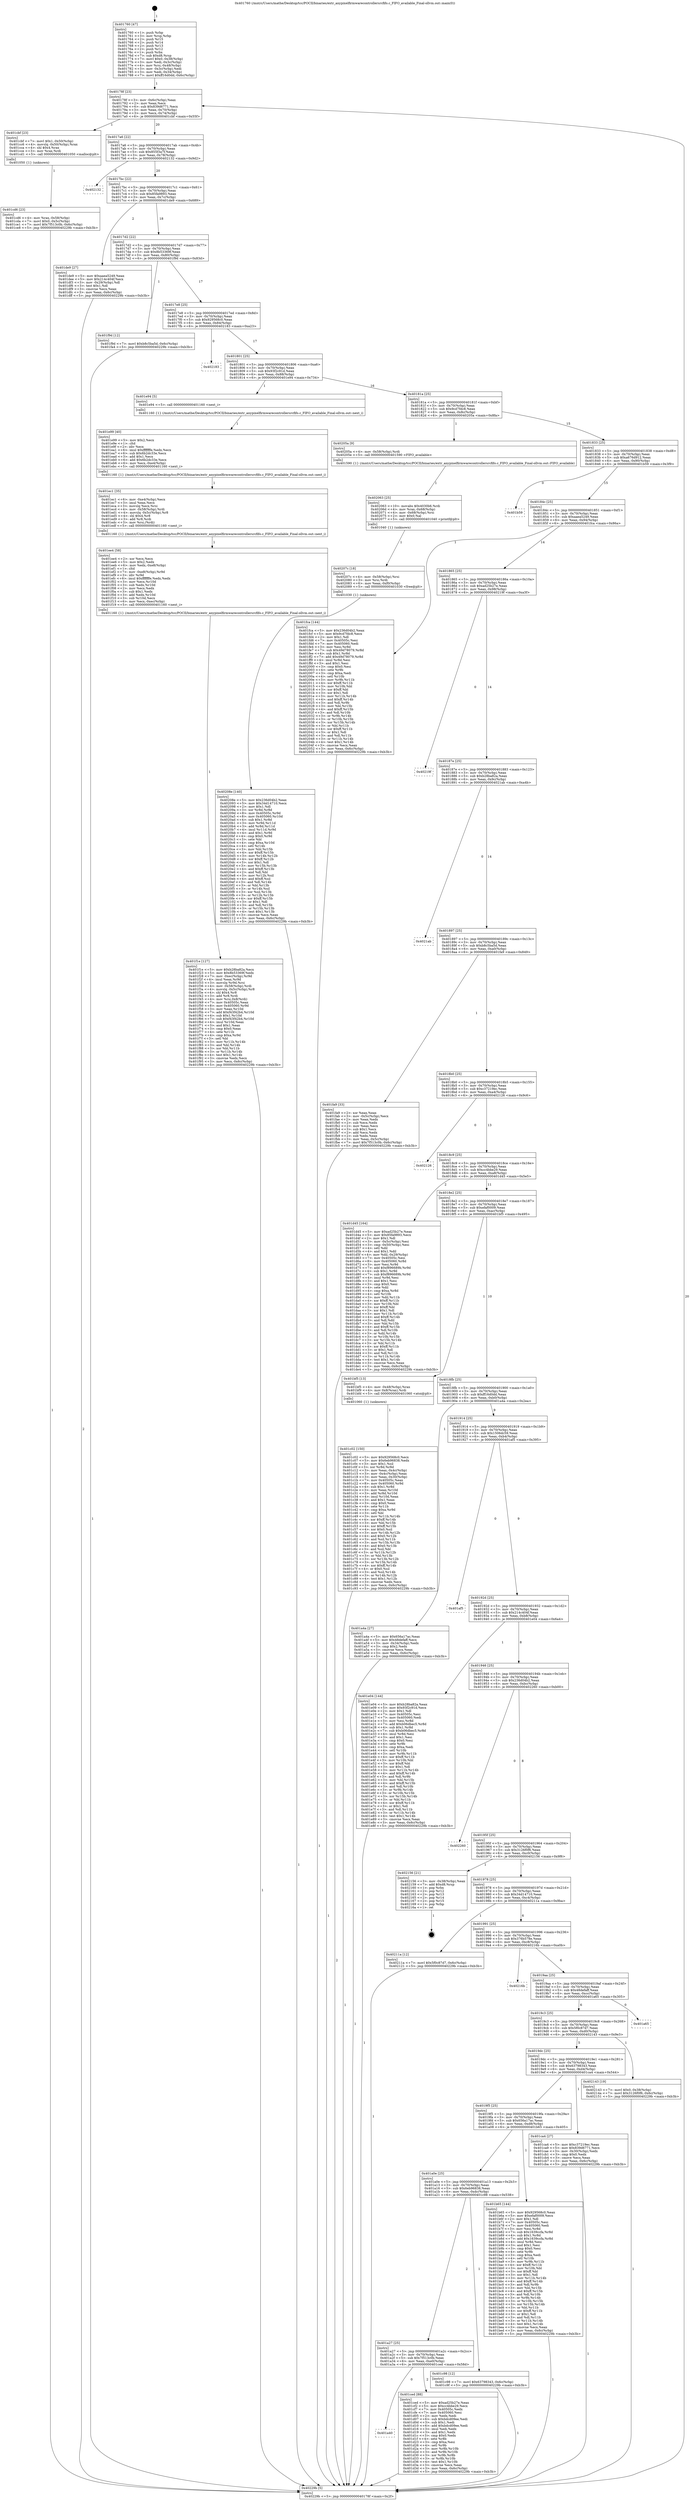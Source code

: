 digraph "0x401760" {
  label = "0x401760 (/mnt/c/Users/mathe/Desktop/tcc/POCII/binaries/extr_anypixelfirmwarecontrollersrcfifo.c_FIFO_available_Final-ollvm.out::main(0))"
  labelloc = "t"
  node[shape=record]

  Entry [label="",width=0.3,height=0.3,shape=circle,fillcolor=black,style=filled]
  "0x40178f" [label="{
     0x40178f [23]\l
     | [instrs]\l
     &nbsp;&nbsp;0x40178f \<+3\>: mov -0x6c(%rbp),%eax\l
     &nbsp;&nbsp;0x401792 \<+2\>: mov %eax,%ecx\l
     &nbsp;&nbsp;0x401794 \<+6\>: sub $0x839d6771,%ecx\l
     &nbsp;&nbsp;0x40179a \<+3\>: mov %eax,-0x70(%rbp)\l
     &nbsp;&nbsp;0x40179d \<+3\>: mov %ecx,-0x74(%rbp)\l
     &nbsp;&nbsp;0x4017a0 \<+6\>: je 0000000000401cbf \<main+0x55f\>\l
  }"]
  "0x401cbf" [label="{
     0x401cbf [23]\l
     | [instrs]\l
     &nbsp;&nbsp;0x401cbf \<+7\>: movl $0x1,-0x50(%rbp)\l
     &nbsp;&nbsp;0x401cc6 \<+4\>: movslq -0x50(%rbp),%rax\l
     &nbsp;&nbsp;0x401cca \<+4\>: shl $0x4,%rax\l
     &nbsp;&nbsp;0x401cce \<+3\>: mov %rax,%rdi\l
     &nbsp;&nbsp;0x401cd1 \<+5\>: call 0000000000401050 \<malloc@plt\>\l
     | [calls]\l
     &nbsp;&nbsp;0x401050 \{1\} (unknown)\l
  }"]
  "0x4017a6" [label="{
     0x4017a6 [22]\l
     | [instrs]\l
     &nbsp;&nbsp;0x4017a6 \<+5\>: jmp 00000000004017ab \<main+0x4b\>\l
     &nbsp;&nbsp;0x4017ab \<+3\>: mov -0x70(%rbp),%eax\l
     &nbsp;&nbsp;0x4017ae \<+5\>: sub $0x855f3a7f,%eax\l
     &nbsp;&nbsp;0x4017b3 \<+3\>: mov %eax,-0x78(%rbp)\l
     &nbsp;&nbsp;0x4017b6 \<+6\>: je 0000000000402132 \<main+0x9d2\>\l
  }"]
  Exit [label="",width=0.3,height=0.3,shape=circle,fillcolor=black,style=filled,peripheries=2]
  "0x402132" [label="{
     0x402132\l
  }", style=dashed]
  "0x4017bc" [label="{
     0x4017bc [22]\l
     | [instrs]\l
     &nbsp;&nbsp;0x4017bc \<+5\>: jmp 00000000004017c1 \<main+0x61\>\l
     &nbsp;&nbsp;0x4017c1 \<+3\>: mov -0x70(%rbp),%eax\l
     &nbsp;&nbsp;0x4017c4 \<+5\>: sub $0x85fa9893,%eax\l
     &nbsp;&nbsp;0x4017c9 \<+3\>: mov %eax,-0x7c(%rbp)\l
     &nbsp;&nbsp;0x4017cc \<+6\>: je 0000000000401de9 \<main+0x689\>\l
  }"]
  "0x40208e" [label="{
     0x40208e [140]\l
     | [instrs]\l
     &nbsp;&nbsp;0x40208e \<+5\>: mov $0x236d04b2,%eax\l
     &nbsp;&nbsp;0x402093 \<+5\>: mov $0x34d14710,%ecx\l
     &nbsp;&nbsp;0x402098 \<+2\>: mov $0x1,%dl\l
     &nbsp;&nbsp;0x40209a \<+3\>: xor %r8d,%r8d\l
     &nbsp;&nbsp;0x40209d \<+8\>: mov 0x40505c,%r9d\l
     &nbsp;&nbsp;0x4020a5 \<+8\>: mov 0x405060,%r10d\l
     &nbsp;&nbsp;0x4020ad \<+4\>: sub $0x1,%r8d\l
     &nbsp;&nbsp;0x4020b1 \<+3\>: mov %r9d,%r11d\l
     &nbsp;&nbsp;0x4020b4 \<+3\>: add %r8d,%r11d\l
     &nbsp;&nbsp;0x4020b7 \<+4\>: imul %r11d,%r9d\l
     &nbsp;&nbsp;0x4020bb \<+4\>: and $0x1,%r9d\l
     &nbsp;&nbsp;0x4020bf \<+4\>: cmp $0x0,%r9d\l
     &nbsp;&nbsp;0x4020c3 \<+3\>: sete %bl\l
     &nbsp;&nbsp;0x4020c6 \<+4\>: cmp $0xa,%r10d\l
     &nbsp;&nbsp;0x4020ca \<+4\>: setl %r14b\l
     &nbsp;&nbsp;0x4020ce \<+3\>: mov %bl,%r15b\l
     &nbsp;&nbsp;0x4020d1 \<+4\>: xor $0xff,%r15b\l
     &nbsp;&nbsp;0x4020d5 \<+3\>: mov %r14b,%r12b\l
     &nbsp;&nbsp;0x4020d8 \<+4\>: xor $0xff,%r12b\l
     &nbsp;&nbsp;0x4020dc \<+3\>: xor $0x1,%dl\l
     &nbsp;&nbsp;0x4020df \<+3\>: mov %r15b,%r13b\l
     &nbsp;&nbsp;0x4020e2 \<+4\>: and $0xff,%r13b\l
     &nbsp;&nbsp;0x4020e6 \<+2\>: and %dl,%bl\l
     &nbsp;&nbsp;0x4020e8 \<+3\>: mov %r12b,%sil\l
     &nbsp;&nbsp;0x4020eb \<+4\>: and $0xff,%sil\l
     &nbsp;&nbsp;0x4020ef \<+3\>: and %dl,%r14b\l
     &nbsp;&nbsp;0x4020f2 \<+3\>: or %bl,%r13b\l
     &nbsp;&nbsp;0x4020f5 \<+3\>: or %r14b,%sil\l
     &nbsp;&nbsp;0x4020f8 \<+3\>: xor %sil,%r13b\l
     &nbsp;&nbsp;0x4020fb \<+3\>: or %r12b,%r15b\l
     &nbsp;&nbsp;0x4020fe \<+4\>: xor $0xff,%r15b\l
     &nbsp;&nbsp;0x402102 \<+3\>: or $0x1,%dl\l
     &nbsp;&nbsp;0x402105 \<+3\>: and %dl,%r15b\l
     &nbsp;&nbsp;0x402108 \<+3\>: or %r15b,%r13b\l
     &nbsp;&nbsp;0x40210b \<+4\>: test $0x1,%r13b\l
     &nbsp;&nbsp;0x40210f \<+3\>: cmovne %ecx,%eax\l
     &nbsp;&nbsp;0x402112 \<+3\>: mov %eax,-0x6c(%rbp)\l
     &nbsp;&nbsp;0x402115 \<+5\>: jmp 000000000040229b \<main+0xb3b\>\l
  }"]
  "0x401de9" [label="{
     0x401de9 [27]\l
     | [instrs]\l
     &nbsp;&nbsp;0x401de9 \<+5\>: mov $0xaaea5249,%eax\l
     &nbsp;&nbsp;0x401dee \<+5\>: mov $0x214c404f,%ecx\l
     &nbsp;&nbsp;0x401df3 \<+3\>: mov -0x29(%rbp),%dl\l
     &nbsp;&nbsp;0x401df6 \<+3\>: test $0x1,%dl\l
     &nbsp;&nbsp;0x401df9 \<+3\>: cmovne %ecx,%eax\l
     &nbsp;&nbsp;0x401dfc \<+3\>: mov %eax,-0x6c(%rbp)\l
     &nbsp;&nbsp;0x401dff \<+5\>: jmp 000000000040229b \<main+0xb3b\>\l
  }"]
  "0x4017d2" [label="{
     0x4017d2 [22]\l
     | [instrs]\l
     &nbsp;&nbsp;0x4017d2 \<+5\>: jmp 00000000004017d7 \<main+0x77\>\l
     &nbsp;&nbsp;0x4017d7 \<+3\>: mov -0x70(%rbp),%eax\l
     &nbsp;&nbsp;0x4017da \<+5\>: sub $0x8b53369f,%eax\l
     &nbsp;&nbsp;0x4017df \<+3\>: mov %eax,-0x80(%rbp)\l
     &nbsp;&nbsp;0x4017e2 \<+6\>: je 0000000000401f9d \<main+0x83d\>\l
  }"]
  "0x40207c" [label="{
     0x40207c [18]\l
     | [instrs]\l
     &nbsp;&nbsp;0x40207c \<+4\>: mov -0x58(%rbp),%rsi\l
     &nbsp;&nbsp;0x402080 \<+3\>: mov %rsi,%rdi\l
     &nbsp;&nbsp;0x402083 \<+6\>: mov %eax,-0xf0(%rbp)\l
     &nbsp;&nbsp;0x402089 \<+5\>: call 0000000000401030 \<free@plt\>\l
     | [calls]\l
     &nbsp;&nbsp;0x401030 \{1\} (unknown)\l
  }"]
  "0x401f9d" [label="{
     0x401f9d [12]\l
     | [instrs]\l
     &nbsp;&nbsp;0x401f9d \<+7\>: movl $0xb8c5ba5d,-0x6c(%rbp)\l
     &nbsp;&nbsp;0x401fa4 \<+5\>: jmp 000000000040229b \<main+0xb3b\>\l
  }"]
  "0x4017e8" [label="{
     0x4017e8 [25]\l
     | [instrs]\l
     &nbsp;&nbsp;0x4017e8 \<+5\>: jmp 00000000004017ed \<main+0x8d\>\l
     &nbsp;&nbsp;0x4017ed \<+3\>: mov -0x70(%rbp),%eax\l
     &nbsp;&nbsp;0x4017f0 \<+5\>: sub $0x929568c0,%eax\l
     &nbsp;&nbsp;0x4017f5 \<+6\>: mov %eax,-0x84(%rbp)\l
     &nbsp;&nbsp;0x4017fb \<+6\>: je 0000000000402183 \<main+0xa23\>\l
  }"]
  "0x402063" [label="{
     0x402063 [25]\l
     | [instrs]\l
     &nbsp;&nbsp;0x402063 \<+10\>: movabs $0x4030b6,%rdi\l
     &nbsp;&nbsp;0x40206d \<+4\>: mov %rax,-0x68(%rbp)\l
     &nbsp;&nbsp;0x402071 \<+4\>: mov -0x68(%rbp),%rsi\l
     &nbsp;&nbsp;0x402075 \<+2\>: mov $0x0,%al\l
     &nbsp;&nbsp;0x402077 \<+5\>: call 0000000000401040 \<printf@plt\>\l
     | [calls]\l
     &nbsp;&nbsp;0x401040 \{1\} (unknown)\l
  }"]
  "0x402183" [label="{
     0x402183\l
  }", style=dashed]
  "0x401801" [label="{
     0x401801 [25]\l
     | [instrs]\l
     &nbsp;&nbsp;0x401801 \<+5\>: jmp 0000000000401806 \<main+0xa6\>\l
     &nbsp;&nbsp;0x401806 \<+3\>: mov -0x70(%rbp),%eax\l
     &nbsp;&nbsp;0x401809 \<+5\>: sub $0x93f2c91d,%eax\l
     &nbsp;&nbsp;0x40180e \<+6\>: mov %eax,-0x88(%rbp)\l
     &nbsp;&nbsp;0x401814 \<+6\>: je 0000000000401e94 \<main+0x734\>\l
  }"]
  "0x401f1e" [label="{
     0x401f1e [127]\l
     | [instrs]\l
     &nbsp;&nbsp;0x401f1e \<+5\>: mov $0xb28ba82a,%ecx\l
     &nbsp;&nbsp;0x401f23 \<+5\>: mov $0x8b53369f,%edx\l
     &nbsp;&nbsp;0x401f28 \<+7\>: mov -0xec(%rbp),%r9d\l
     &nbsp;&nbsp;0x401f2f \<+4\>: imul %eax,%r9d\l
     &nbsp;&nbsp;0x401f33 \<+3\>: movslq %r9d,%rsi\l
     &nbsp;&nbsp;0x401f36 \<+4\>: mov -0x58(%rbp),%rdi\l
     &nbsp;&nbsp;0x401f3a \<+4\>: movslq -0x5c(%rbp),%r8\l
     &nbsp;&nbsp;0x401f3e \<+4\>: shl $0x4,%r8\l
     &nbsp;&nbsp;0x401f42 \<+3\>: add %r8,%rdi\l
     &nbsp;&nbsp;0x401f45 \<+4\>: mov %rsi,0x8(%rdi)\l
     &nbsp;&nbsp;0x401f49 \<+7\>: mov 0x40505c,%eax\l
     &nbsp;&nbsp;0x401f50 \<+8\>: mov 0x405060,%r9d\l
     &nbsp;&nbsp;0x401f58 \<+3\>: mov %eax,%r10d\l
     &nbsp;&nbsp;0x401f5b \<+7\>: add $0xf43f42b4,%r10d\l
     &nbsp;&nbsp;0x401f62 \<+4\>: sub $0x1,%r10d\l
     &nbsp;&nbsp;0x401f66 \<+7\>: sub $0xf43f42b4,%r10d\l
     &nbsp;&nbsp;0x401f6d \<+4\>: imul %r10d,%eax\l
     &nbsp;&nbsp;0x401f71 \<+3\>: and $0x1,%eax\l
     &nbsp;&nbsp;0x401f74 \<+3\>: cmp $0x0,%eax\l
     &nbsp;&nbsp;0x401f77 \<+4\>: sete %r11b\l
     &nbsp;&nbsp;0x401f7b \<+4\>: cmp $0xa,%r9d\l
     &nbsp;&nbsp;0x401f7f \<+3\>: setl %bl\l
     &nbsp;&nbsp;0x401f82 \<+3\>: mov %r11b,%r14b\l
     &nbsp;&nbsp;0x401f85 \<+3\>: and %bl,%r14b\l
     &nbsp;&nbsp;0x401f88 \<+3\>: xor %bl,%r11b\l
     &nbsp;&nbsp;0x401f8b \<+3\>: or %r11b,%r14b\l
     &nbsp;&nbsp;0x401f8e \<+4\>: test $0x1,%r14b\l
     &nbsp;&nbsp;0x401f92 \<+3\>: cmovne %edx,%ecx\l
     &nbsp;&nbsp;0x401f95 \<+3\>: mov %ecx,-0x6c(%rbp)\l
     &nbsp;&nbsp;0x401f98 \<+5\>: jmp 000000000040229b \<main+0xb3b\>\l
  }"]
  "0x401e94" [label="{
     0x401e94 [5]\l
     | [instrs]\l
     &nbsp;&nbsp;0x401e94 \<+5\>: call 0000000000401160 \<next_i\>\l
     | [calls]\l
     &nbsp;&nbsp;0x401160 \{1\} (/mnt/c/Users/mathe/Desktop/tcc/POCII/binaries/extr_anypixelfirmwarecontrollersrcfifo.c_FIFO_available_Final-ollvm.out::next_i)\l
  }"]
  "0x40181a" [label="{
     0x40181a [25]\l
     | [instrs]\l
     &nbsp;&nbsp;0x40181a \<+5\>: jmp 000000000040181f \<main+0xbf\>\l
     &nbsp;&nbsp;0x40181f \<+3\>: mov -0x70(%rbp),%eax\l
     &nbsp;&nbsp;0x401822 \<+5\>: sub $0x9cd7fdc8,%eax\l
     &nbsp;&nbsp;0x401827 \<+6\>: mov %eax,-0x8c(%rbp)\l
     &nbsp;&nbsp;0x40182d \<+6\>: je 000000000040205a \<main+0x8fa\>\l
  }"]
  "0x401ee4" [label="{
     0x401ee4 [58]\l
     | [instrs]\l
     &nbsp;&nbsp;0x401ee4 \<+2\>: xor %ecx,%ecx\l
     &nbsp;&nbsp;0x401ee6 \<+5\>: mov $0x2,%edx\l
     &nbsp;&nbsp;0x401eeb \<+6\>: mov %edx,-0xe8(%rbp)\l
     &nbsp;&nbsp;0x401ef1 \<+1\>: cltd\l
     &nbsp;&nbsp;0x401ef2 \<+7\>: mov -0xe8(%rbp),%r9d\l
     &nbsp;&nbsp;0x401ef9 \<+3\>: idiv %r9d\l
     &nbsp;&nbsp;0x401efc \<+6\>: imul $0xfffffffe,%edx,%edx\l
     &nbsp;&nbsp;0x401f02 \<+3\>: mov %ecx,%r10d\l
     &nbsp;&nbsp;0x401f05 \<+3\>: sub %edx,%r10d\l
     &nbsp;&nbsp;0x401f08 \<+2\>: mov %ecx,%edx\l
     &nbsp;&nbsp;0x401f0a \<+3\>: sub $0x1,%edx\l
     &nbsp;&nbsp;0x401f0d \<+3\>: add %edx,%r10d\l
     &nbsp;&nbsp;0x401f10 \<+3\>: sub %r10d,%ecx\l
     &nbsp;&nbsp;0x401f13 \<+6\>: mov %ecx,-0xec(%rbp)\l
     &nbsp;&nbsp;0x401f19 \<+5\>: call 0000000000401160 \<next_i\>\l
     | [calls]\l
     &nbsp;&nbsp;0x401160 \{1\} (/mnt/c/Users/mathe/Desktop/tcc/POCII/binaries/extr_anypixelfirmwarecontrollersrcfifo.c_FIFO_available_Final-ollvm.out::next_i)\l
  }"]
  "0x40205a" [label="{
     0x40205a [9]\l
     | [instrs]\l
     &nbsp;&nbsp;0x40205a \<+4\>: mov -0x58(%rbp),%rdi\l
     &nbsp;&nbsp;0x40205e \<+5\>: call 0000000000401590 \<FIFO_available\>\l
     | [calls]\l
     &nbsp;&nbsp;0x401590 \{1\} (/mnt/c/Users/mathe/Desktop/tcc/POCII/binaries/extr_anypixelfirmwarecontrollersrcfifo.c_FIFO_available_Final-ollvm.out::FIFO_available)\l
  }"]
  "0x401833" [label="{
     0x401833 [25]\l
     | [instrs]\l
     &nbsp;&nbsp;0x401833 \<+5\>: jmp 0000000000401838 \<main+0xd8\>\l
     &nbsp;&nbsp;0x401838 \<+3\>: mov -0x70(%rbp),%eax\l
     &nbsp;&nbsp;0x40183b \<+5\>: sub $0xa676d912,%eax\l
     &nbsp;&nbsp;0x401840 \<+6\>: mov %eax,-0x90(%rbp)\l
     &nbsp;&nbsp;0x401846 \<+6\>: je 0000000000401b59 \<main+0x3f9\>\l
  }"]
  "0x401ec1" [label="{
     0x401ec1 [35]\l
     | [instrs]\l
     &nbsp;&nbsp;0x401ec1 \<+6\>: mov -0xe4(%rbp),%ecx\l
     &nbsp;&nbsp;0x401ec7 \<+3\>: imul %eax,%ecx\l
     &nbsp;&nbsp;0x401eca \<+3\>: movslq %ecx,%rsi\l
     &nbsp;&nbsp;0x401ecd \<+4\>: mov -0x58(%rbp),%rdi\l
     &nbsp;&nbsp;0x401ed1 \<+4\>: movslq -0x5c(%rbp),%r8\l
     &nbsp;&nbsp;0x401ed5 \<+4\>: shl $0x4,%r8\l
     &nbsp;&nbsp;0x401ed9 \<+3\>: add %r8,%rdi\l
     &nbsp;&nbsp;0x401edc \<+3\>: mov %rsi,(%rdi)\l
     &nbsp;&nbsp;0x401edf \<+5\>: call 0000000000401160 \<next_i\>\l
     | [calls]\l
     &nbsp;&nbsp;0x401160 \{1\} (/mnt/c/Users/mathe/Desktop/tcc/POCII/binaries/extr_anypixelfirmwarecontrollersrcfifo.c_FIFO_available_Final-ollvm.out::next_i)\l
  }"]
  "0x401b59" [label="{
     0x401b59\l
  }", style=dashed]
  "0x40184c" [label="{
     0x40184c [25]\l
     | [instrs]\l
     &nbsp;&nbsp;0x40184c \<+5\>: jmp 0000000000401851 \<main+0xf1\>\l
     &nbsp;&nbsp;0x401851 \<+3\>: mov -0x70(%rbp),%eax\l
     &nbsp;&nbsp;0x401854 \<+5\>: sub $0xaaea5249,%eax\l
     &nbsp;&nbsp;0x401859 \<+6\>: mov %eax,-0x94(%rbp)\l
     &nbsp;&nbsp;0x40185f \<+6\>: je 0000000000401fca \<main+0x86a\>\l
  }"]
  "0x401e99" [label="{
     0x401e99 [40]\l
     | [instrs]\l
     &nbsp;&nbsp;0x401e99 \<+5\>: mov $0x2,%ecx\l
     &nbsp;&nbsp;0x401e9e \<+1\>: cltd\l
     &nbsp;&nbsp;0x401e9f \<+2\>: idiv %ecx\l
     &nbsp;&nbsp;0x401ea1 \<+6\>: imul $0xfffffffe,%edx,%ecx\l
     &nbsp;&nbsp;0x401ea7 \<+6\>: sub $0x6b2dc33e,%ecx\l
     &nbsp;&nbsp;0x401ead \<+3\>: add $0x1,%ecx\l
     &nbsp;&nbsp;0x401eb0 \<+6\>: add $0x6b2dc33e,%ecx\l
     &nbsp;&nbsp;0x401eb6 \<+6\>: mov %ecx,-0xe4(%rbp)\l
     &nbsp;&nbsp;0x401ebc \<+5\>: call 0000000000401160 \<next_i\>\l
     | [calls]\l
     &nbsp;&nbsp;0x401160 \{1\} (/mnt/c/Users/mathe/Desktop/tcc/POCII/binaries/extr_anypixelfirmwarecontrollersrcfifo.c_FIFO_available_Final-ollvm.out::next_i)\l
  }"]
  "0x401fca" [label="{
     0x401fca [144]\l
     | [instrs]\l
     &nbsp;&nbsp;0x401fca \<+5\>: mov $0x236d04b2,%eax\l
     &nbsp;&nbsp;0x401fcf \<+5\>: mov $0x9cd7fdc8,%ecx\l
     &nbsp;&nbsp;0x401fd4 \<+2\>: mov $0x1,%dl\l
     &nbsp;&nbsp;0x401fd6 \<+7\>: mov 0x40505c,%esi\l
     &nbsp;&nbsp;0x401fdd \<+7\>: mov 0x405060,%edi\l
     &nbsp;&nbsp;0x401fe4 \<+3\>: mov %esi,%r8d\l
     &nbsp;&nbsp;0x401fe7 \<+7\>: sub $0x49d78079,%r8d\l
     &nbsp;&nbsp;0x401fee \<+4\>: sub $0x1,%r8d\l
     &nbsp;&nbsp;0x401ff2 \<+7\>: add $0x49d78079,%r8d\l
     &nbsp;&nbsp;0x401ff9 \<+4\>: imul %r8d,%esi\l
     &nbsp;&nbsp;0x401ffd \<+3\>: and $0x1,%esi\l
     &nbsp;&nbsp;0x402000 \<+3\>: cmp $0x0,%esi\l
     &nbsp;&nbsp;0x402003 \<+4\>: sete %r9b\l
     &nbsp;&nbsp;0x402007 \<+3\>: cmp $0xa,%edi\l
     &nbsp;&nbsp;0x40200a \<+4\>: setl %r10b\l
     &nbsp;&nbsp;0x40200e \<+3\>: mov %r9b,%r11b\l
     &nbsp;&nbsp;0x402011 \<+4\>: xor $0xff,%r11b\l
     &nbsp;&nbsp;0x402015 \<+3\>: mov %r10b,%bl\l
     &nbsp;&nbsp;0x402018 \<+3\>: xor $0xff,%bl\l
     &nbsp;&nbsp;0x40201b \<+3\>: xor $0x1,%dl\l
     &nbsp;&nbsp;0x40201e \<+3\>: mov %r11b,%r14b\l
     &nbsp;&nbsp;0x402021 \<+4\>: and $0xff,%r14b\l
     &nbsp;&nbsp;0x402025 \<+3\>: and %dl,%r9b\l
     &nbsp;&nbsp;0x402028 \<+3\>: mov %bl,%r15b\l
     &nbsp;&nbsp;0x40202b \<+4\>: and $0xff,%r15b\l
     &nbsp;&nbsp;0x40202f \<+3\>: and %dl,%r10b\l
     &nbsp;&nbsp;0x402032 \<+3\>: or %r9b,%r14b\l
     &nbsp;&nbsp;0x402035 \<+3\>: or %r10b,%r15b\l
     &nbsp;&nbsp;0x402038 \<+3\>: xor %r15b,%r14b\l
     &nbsp;&nbsp;0x40203b \<+3\>: or %bl,%r11b\l
     &nbsp;&nbsp;0x40203e \<+4\>: xor $0xff,%r11b\l
     &nbsp;&nbsp;0x402042 \<+3\>: or $0x1,%dl\l
     &nbsp;&nbsp;0x402045 \<+3\>: and %dl,%r11b\l
     &nbsp;&nbsp;0x402048 \<+3\>: or %r11b,%r14b\l
     &nbsp;&nbsp;0x40204b \<+4\>: test $0x1,%r14b\l
     &nbsp;&nbsp;0x40204f \<+3\>: cmovne %ecx,%eax\l
     &nbsp;&nbsp;0x402052 \<+3\>: mov %eax,-0x6c(%rbp)\l
     &nbsp;&nbsp;0x402055 \<+5\>: jmp 000000000040229b \<main+0xb3b\>\l
  }"]
  "0x401865" [label="{
     0x401865 [25]\l
     | [instrs]\l
     &nbsp;&nbsp;0x401865 \<+5\>: jmp 000000000040186a \<main+0x10a\>\l
     &nbsp;&nbsp;0x40186a \<+3\>: mov -0x70(%rbp),%eax\l
     &nbsp;&nbsp;0x40186d \<+5\>: sub $0xad25b27e,%eax\l
     &nbsp;&nbsp;0x401872 \<+6\>: mov %eax,-0x98(%rbp)\l
     &nbsp;&nbsp;0x401878 \<+6\>: je 000000000040219f \<main+0xa3f\>\l
  }"]
  "0x401a40" [label="{
     0x401a40\l
  }", style=dashed]
  "0x40219f" [label="{
     0x40219f\l
  }", style=dashed]
  "0x40187e" [label="{
     0x40187e [25]\l
     | [instrs]\l
     &nbsp;&nbsp;0x40187e \<+5\>: jmp 0000000000401883 \<main+0x123\>\l
     &nbsp;&nbsp;0x401883 \<+3\>: mov -0x70(%rbp),%eax\l
     &nbsp;&nbsp;0x401886 \<+5\>: sub $0xb28ba82a,%eax\l
     &nbsp;&nbsp;0x40188b \<+6\>: mov %eax,-0x9c(%rbp)\l
     &nbsp;&nbsp;0x401891 \<+6\>: je 00000000004021ab \<main+0xa4b\>\l
  }"]
  "0x401ced" [label="{
     0x401ced [88]\l
     | [instrs]\l
     &nbsp;&nbsp;0x401ced \<+5\>: mov $0xad25b27e,%eax\l
     &nbsp;&nbsp;0x401cf2 \<+5\>: mov $0xcc4bbe29,%ecx\l
     &nbsp;&nbsp;0x401cf7 \<+7\>: mov 0x40505c,%edx\l
     &nbsp;&nbsp;0x401cfe \<+7\>: mov 0x405060,%esi\l
     &nbsp;&nbsp;0x401d05 \<+2\>: mov %edx,%edi\l
     &nbsp;&nbsp;0x401d07 \<+6\>: sub $0xbdcd09ee,%edi\l
     &nbsp;&nbsp;0x401d0d \<+3\>: sub $0x1,%edi\l
     &nbsp;&nbsp;0x401d10 \<+6\>: add $0xbdcd09ee,%edi\l
     &nbsp;&nbsp;0x401d16 \<+3\>: imul %edi,%edx\l
     &nbsp;&nbsp;0x401d19 \<+3\>: and $0x1,%edx\l
     &nbsp;&nbsp;0x401d1c \<+3\>: cmp $0x0,%edx\l
     &nbsp;&nbsp;0x401d1f \<+4\>: sete %r8b\l
     &nbsp;&nbsp;0x401d23 \<+3\>: cmp $0xa,%esi\l
     &nbsp;&nbsp;0x401d26 \<+4\>: setl %r9b\l
     &nbsp;&nbsp;0x401d2a \<+3\>: mov %r8b,%r10b\l
     &nbsp;&nbsp;0x401d2d \<+3\>: and %r9b,%r10b\l
     &nbsp;&nbsp;0x401d30 \<+3\>: xor %r9b,%r8b\l
     &nbsp;&nbsp;0x401d33 \<+3\>: or %r8b,%r10b\l
     &nbsp;&nbsp;0x401d36 \<+4\>: test $0x1,%r10b\l
     &nbsp;&nbsp;0x401d3a \<+3\>: cmovne %ecx,%eax\l
     &nbsp;&nbsp;0x401d3d \<+3\>: mov %eax,-0x6c(%rbp)\l
     &nbsp;&nbsp;0x401d40 \<+5\>: jmp 000000000040229b \<main+0xb3b\>\l
  }"]
  "0x4021ab" [label="{
     0x4021ab\l
  }", style=dashed]
  "0x401897" [label="{
     0x401897 [25]\l
     | [instrs]\l
     &nbsp;&nbsp;0x401897 \<+5\>: jmp 000000000040189c \<main+0x13c\>\l
     &nbsp;&nbsp;0x40189c \<+3\>: mov -0x70(%rbp),%eax\l
     &nbsp;&nbsp;0x40189f \<+5\>: sub $0xb8c5ba5d,%eax\l
     &nbsp;&nbsp;0x4018a4 \<+6\>: mov %eax,-0xa0(%rbp)\l
     &nbsp;&nbsp;0x4018aa \<+6\>: je 0000000000401fa9 \<main+0x849\>\l
  }"]
  "0x401cd6" [label="{
     0x401cd6 [23]\l
     | [instrs]\l
     &nbsp;&nbsp;0x401cd6 \<+4\>: mov %rax,-0x58(%rbp)\l
     &nbsp;&nbsp;0x401cda \<+7\>: movl $0x0,-0x5c(%rbp)\l
     &nbsp;&nbsp;0x401ce1 \<+7\>: movl $0x7f513c0b,-0x6c(%rbp)\l
     &nbsp;&nbsp;0x401ce8 \<+5\>: jmp 000000000040229b \<main+0xb3b\>\l
  }"]
  "0x401fa9" [label="{
     0x401fa9 [33]\l
     | [instrs]\l
     &nbsp;&nbsp;0x401fa9 \<+2\>: xor %eax,%eax\l
     &nbsp;&nbsp;0x401fab \<+3\>: mov -0x5c(%rbp),%ecx\l
     &nbsp;&nbsp;0x401fae \<+2\>: mov %eax,%edx\l
     &nbsp;&nbsp;0x401fb0 \<+2\>: sub %ecx,%edx\l
     &nbsp;&nbsp;0x401fb2 \<+2\>: mov %eax,%ecx\l
     &nbsp;&nbsp;0x401fb4 \<+3\>: sub $0x1,%ecx\l
     &nbsp;&nbsp;0x401fb7 \<+2\>: add %ecx,%edx\l
     &nbsp;&nbsp;0x401fb9 \<+2\>: sub %edx,%eax\l
     &nbsp;&nbsp;0x401fbb \<+3\>: mov %eax,-0x5c(%rbp)\l
     &nbsp;&nbsp;0x401fbe \<+7\>: movl $0x7f513c0b,-0x6c(%rbp)\l
     &nbsp;&nbsp;0x401fc5 \<+5\>: jmp 000000000040229b \<main+0xb3b\>\l
  }"]
  "0x4018b0" [label="{
     0x4018b0 [25]\l
     | [instrs]\l
     &nbsp;&nbsp;0x4018b0 \<+5\>: jmp 00000000004018b5 \<main+0x155\>\l
     &nbsp;&nbsp;0x4018b5 \<+3\>: mov -0x70(%rbp),%eax\l
     &nbsp;&nbsp;0x4018b8 \<+5\>: sub $0xc37219ec,%eax\l
     &nbsp;&nbsp;0x4018bd \<+6\>: mov %eax,-0xa4(%rbp)\l
     &nbsp;&nbsp;0x4018c3 \<+6\>: je 0000000000402126 \<main+0x9c6\>\l
  }"]
  "0x401a27" [label="{
     0x401a27 [25]\l
     | [instrs]\l
     &nbsp;&nbsp;0x401a27 \<+5\>: jmp 0000000000401a2c \<main+0x2cc\>\l
     &nbsp;&nbsp;0x401a2c \<+3\>: mov -0x70(%rbp),%eax\l
     &nbsp;&nbsp;0x401a2f \<+5\>: sub $0x7f513c0b,%eax\l
     &nbsp;&nbsp;0x401a34 \<+6\>: mov %eax,-0xe0(%rbp)\l
     &nbsp;&nbsp;0x401a3a \<+6\>: je 0000000000401ced \<main+0x58d\>\l
  }"]
  "0x402126" [label="{
     0x402126\l
  }", style=dashed]
  "0x4018c9" [label="{
     0x4018c9 [25]\l
     | [instrs]\l
     &nbsp;&nbsp;0x4018c9 \<+5\>: jmp 00000000004018ce \<main+0x16e\>\l
     &nbsp;&nbsp;0x4018ce \<+3\>: mov -0x70(%rbp),%eax\l
     &nbsp;&nbsp;0x4018d1 \<+5\>: sub $0xcc4bbe29,%eax\l
     &nbsp;&nbsp;0x4018d6 \<+6\>: mov %eax,-0xa8(%rbp)\l
     &nbsp;&nbsp;0x4018dc \<+6\>: je 0000000000401d45 \<main+0x5e5\>\l
  }"]
  "0x401c98" [label="{
     0x401c98 [12]\l
     | [instrs]\l
     &nbsp;&nbsp;0x401c98 \<+7\>: movl $0x63798343,-0x6c(%rbp)\l
     &nbsp;&nbsp;0x401c9f \<+5\>: jmp 000000000040229b \<main+0xb3b\>\l
  }"]
  "0x401d45" [label="{
     0x401d45 [164]\l
     | [instrs]\l
     &nbsp;&nbsp;0x401d45 \<+5\>: mov $0xad25b27e,%eax\l
     &nbsp;&nbsp;0x401d4a \<+5\>: mov $0x85fa9893,%ecx\l
     &nbsp;&nbsp;0x401d4f \<+2\>: mov $0x1,%dl\l
     &nbsp;&nbsp;0x401d51 \<+3\>: mov -0x5c(%rbp),%esi\l
     &nbsp;&nbsp;0x401d54 \<+3\>: cmp -0x50(%rbp),%esi\l
     &nbsp;&nbsp;0x401d57 \<+4\>: setl %dil\l
     &nbsp;&nbsp;0x401d5b \<+4\>: and $0x1,%dil\l
     &nbsp;&nbsp;0x401d5f \<+4\>: mov %dil,-0x29(%rbp)\l
     &nbsp;&nbsp;0x401d63 \<+7\>: mov 0x40505c,%esi\l
     &nbsp;&nbsp;0x401d6a \<+8\>: mov 0x405060,%r8d\l
     &nbsp;&nbsp;0x401d72 \<+3\>: mov %esi,%r9d\l
     &nbsp;&nbsp;0x401d75 \<+7\>: add $0xf896689b,%r9d\l
     &nbsp;&nbsp;0x401d7c \<+4\>: sub $0x1,%r9d\l
     &nbsp;&nbsp;0x401d80 \<+7\>: sub $0xf896689b,%r9d\l
     &nbsp;&nbsp;0x401d87 \<+4\>: imul %r9d,%esi\l
     &nbsp;&nbsp;0x401d8b \<+3\>: and $0x1,%esi\l
     &nbsp;&nbsp;0x401d8e \<+3\>: cmp $0x0,%esi\l
     &nbsp;&nbsp;0x401d91 \<+4\>: sete %dil\l
     &nbsp;&nbsp;0x401d95 \<+4\>: cmp $0xa,%r8d\l
     &nbsp;&nbsp;0x401d99 \<+4\>: setl %r10b\l
     &nbsp;&nbsp;0x401d9d \<+3\>: mov %dil,%r11b\l
     &nbsp;&nbsp;0x401da0 \<+4\>: xor $0xff,%r11b\l
     &nbsp;&nbsp;0x401da4 \<+3\>: mov %r10b,%bl\l
     &nbsp;&nbsp;0x401da7 \<+3\>: xor $0xff,%bl\l
     &nbsp;&nbsp;0x401daa \<+3\>: xor $0x1,%dl\l
     &nbsp;&nbsp;0x401dad \<+3\>: mov %r11b,%r14b\l
     &nbsp;&nbsp;0x401db0 \<+4\>: and $0xff,%r14b\l
     &nbsp;&nbsp;0x401db4 \<+3\>: and %dl,%dil\l
     &nbsp;&nbsp;0x401db7 \<+3\>: mov %bl,%r15b\l
     &nbsp;&nbsp;0x401dba \<+4\>: and $0xff,%r15b\l
     &nbsp;&nbsp;0x401dbe \<+3\>: and %dl,%r10b\l
     &nbsp;&nbsp;0x401dc1 \<+3\>: or %dil,%r14b\l
     &nbsp;&nbsp;0x401dc4 \<+3\>: or %r10b,%r15b\l
     &nbsp;&nbsp;0x401dc7 \<+3\>: xor %r15b,%r14b\l
     &nbsp;&nbsp;0x401dca \<+3\>: or %bl,%r11b\l
     &nbsp;&nbsp;0x401dcd \<+4\>: xor $0xff,%r11b\l
     &nbsp;&nbsp;0x401dd1 \<+3\>: or $0x1,%dl\l
     &nbsp;&nbsp;0x401dd4 \<+3\>: and %dl,%r11b\l
     &nbsp;&nbsp;0x401dd7 \<+3\>: or %r11b,%r14b\l
     &nbsp;&nbsp;0x401dda \<+4\>: test $0x1,%r14b\l
     &nbsp;&nbsp;0x401dde \<+3\>: cmovne %ecx,%eax\l
     &nbsp;&nbsp;0x401de1 \<+3\>: mov %eax,-0x6c(%rbp)\l
     &nbsp;&nbsp;0x401de4 \<+5\>: jmp 000000000040229b \<main+0xb3b\>\l
  }"]
  "0x4018e2" [label="{
     0x4018e2 [25]\l
     | [instrs]\l
     &nbsp;&nbsp;0x4018e2 \<+5\>: jmp 00000000004018e7 \<main+0x187\>\l
     &nbsp;&nbsp;0x4018e7 \<+3\>: mov -0x70(%rbp),%eax\l
     &nbsp;&nbsp;0x4018ea \<+5\>: sub $0xefaf0009,%eax\l
     &nbsp;&nbsp;0x4018ef \<+6\>: mov %eax,-0xac(%rbp)\l
     &nbsp;&nbsp;0x4018f5 \<+6\>: je 0000000000401bf5 \<main+0x495\>\l
  }"]
  "0x401c02" [label="{
     0x401c02 [150]\l
     | [instrs]\l
     &nbsp;&nbsp;0x401c02 \<+5\>: mov $0x929568c0,%ecx\l
     &nbsp;&nbsp;0x401c07 \<+5\>: mov $0x6eb96838,%edx\l
     &nbsp;&nbsp;0x401c0c \<+3\>: mov $0x1,%sil\l
     &nbsp;&nbsp;0x401c0f \<+3\>: xor %r8d,%r8d\l
     &nbsp;&nbsp;0x401c12 \<+3\>: mov %eax,-0x4c(%rbp)\l
     &nbsp;&nbsp;0x401c15 \<+3\>: mov -0x4c(%rbp),%eax\l
     &nbsp;&nbsp;0x401c18 \<+3\>: mov %eax,-0x30(%rbp)\l
     &nbsp;&nbsp;0x401c1b \<+7\>: mov 0x40505c,%eax\l
     &nbsp;&nbsp;0x401c22 \<+8\>: mov 0x405060,%r9d\l
     &nbsp;&nbsp;0x401c2a \<+4\>: sub $0x1,%r8d\l
     &nbsp;&nbsp;0x401c2e \<+3\>: mov %eax,%r10d\l
     &nbsp;&nbsp;0x401c31 \<+3\>: add %r8d,%r10d\l
     &nbsp;&nbsp;0x401c34 \<+4\>: imul %r10d,%eax\l
     &nbsp;&nbsp;0x401c38 \<+3\>: and $0x1,%eax\l
     &nbsp;&nbsp;0x401c3b \<+3\>: cmp $0x0,%eax\l
     &nbsp;&nbsp;0x401c3e \<+4\>: sete %r11b\l
     &nbsp;&nbsp;0x401c42 \<+4\>: cmp $0xa,%r9d\l
     &nbsp;&nbsp;0x401c46 \<+3\>: setl %bl\l
     &nbsp;&nbsp;0x401c49 \<+3\>: mov %r11b,%r14b\l
     &nbsp;&nbsp;0x401c4c \<+4\>: xor $0xff,%r14b\l
     &nbsp;&nbsp;0x401c50 \<+3\>: mov %bl,%r15b\l
     &nbsp;&nbsp;0x401c53 \<+4\>: xor $0xff,%r15b\l
     &nbsp;&nbsp;0x401c57 \<+4\>: xor $0x0,%sil\l
     &nbsp;&nbsp;0x401c5b \<+3\>: mov %r14b,%r12b\l
     &nbsp;&nbsp;0x401c5e \<+4\>: and $0x0,%r12b\l
     &nbsp;&nbsp;0x401c62 \<+3\>: and %sil,%r11b\l
     &nbsp;&nbsp;0x401c65 \<+3\>: mov %r15b,%r13b\l
     &nbsp;&nbsp;0x401c68 \<+4\>: and $0x0,%r13b\l
     &nbsp;&nbsp;0x401c6c \<+3\>: and %sil,%bl\l
     &nbsp;&nbsp;0x401c6f \<+3\>: or %r11b,%r12b\l
     &nbsp;&nbsp;0x401c72 \<+3\>: or %bl,%r13b\l
     &nbsp;&nbsp;0x401c75 \<+3\>: xor %r13b,%r12b\l
     &nbsp;&nbsp;0x401c78 \<+3\>: or %r15b,%r14b\l
     &nbsp;&nbsp;0x401c7b \<+4\>: xor $0xff,%r14b\l
     &nbsp;&nbsp;0x401c7f \<+4\>: or $0x0,%sil\l
     &nbsp;&nbsp;0x401c83 \<+3\>: and %sil,%r14b\l
     &nbsp;&nbsp;0x401c86 \<+3\>: or %r14b,%r12b\l
     &nbsp;&nbsp;0x401c89 \<+4\>: test $0x1,%r12b\l
     &nbsp;&nbsp;0x401c8d \<+3\>: cmovne %edx,%ecx\l
     &nbsp;&nbsp;0x401c90 \<+3\>: mov %ecx,-0x6c(%rbp)\l
     &nbsp;&nbsp;0x401c93 \<+5\>: jmp 000000000040229b \<main+0xb3b\>\l
  }"]
  "0x401bf5" [label="{
     0x401bf5 [13]\l
     | [instrs]\l
     &nbsp;&nbsp;0x401bf5 \<+4\>: mov -0x48(%rbp),%rax\l
     &nbsp;&nbsp;0x401bf9 \<+4\>: mov 0x8(%rax),%rdi\l
     &nbsp;&nbsp;0x401bfd \<+5\>: call 0000000000401060 \<atoi@plt\>\l
     | [calls]\l
     &nbsp;&nbsp;0x401060 \{1\} (unknown)\l
  }"]
  "0x4018fb" [label="{
     0x4018fb [25]\l
     | [instrs]\l
     &nbsp;&nbsp;0x4018fb \<+5\>: jmp 0000000000401900 \<main+0x1a0\>\l
     &nbsp;&nbsp;0x401900 \<+3\>: mov -0x70(%rbp),%eax\l
     &nbsp;&nbsp;0x401903 \<+5\>: sub $0xff16d0dd,%eax\l
     &nbsp;&nbsp;0x401908 \<+6\>: mov %eax,-0xb0(%rbp)\l
     &nbsp;&nbsp;0x40190e \<+6\>: je 0000000000401a4a \<main+0x2ea\>\l
  }"]
  "0x401a0e" [label="{
     0x401a0e [25]\l
     | [instrs]\l
     &nbsp;&nbsp;0x401a0e \<+5\>: jmp 0000000000401a13 \<main+0x2b3\>\l
     &nbsp;&nbsp;0x401a13 \<+3\>: mov -0x70(%rbp),%eax\l
     &nbsp;&nbsp;0x401a16 \<+5\>: sub $0x6eb96838,%eax\l
     &nbsp;&nbsp;0x401a1b \<+6\>: mov %eax,-0xdc(%rbp)\l
     &nbsp;&nbsp;0x401a21 \<+6\>: je 0000000000401c98 \<main+0x538\>\l
  }"]
  "0x401a4a" [label="{
     0x401a4a [27]\l
     | [instrs]\l
     &nbsp;&nbsp;0x401a4a \<+5\>: mov $0x656a17ac,%eax\l
     &nbsp;&nbsp;0x401a4f \<+5\>: mov $0x48defaff,%ecx\l
     &nbsp;&nbsp;0x401a54 \<+3\>: mov -0x34(%rbp),%edx\l
     &nbsp;&nbsp;0x401a57 \<+3\>: cmp $0x2,%edx\l
     &nbsp;&nbsp;0x401a5a \<+3\>: cmovne %ecx,%eax\l
     &nbsp;&nbsp;0x401a5d \<+3\>: mov %eax,-0x6c(%rbp)\l
     &nbsp;&nbsp;0x401a60 \<+5\>: jmp 000000000040229b \<main+0xb3b\>\l
  }"]
  "0x401914" [label="{
     0x401914 [25]\l
     | [instrs]\l
     &nbsp;&nbsp;0x401914 \<+5\>: jmp 0000000000401919 \<main+0x1b9\>\l
     &nbsp;&nbsp;0x401919 \<+3\>: mov -0x70(%rbp),%eax\l
     &nbsp;&nbsp;0x40191c \<+5\>: sub $0x1506dc59,%eax\l
     &nbsp;&nbsp;0x401921 \<+6\>: mov %eax,-0xb4(%rbp)\l
     &nbsp;&nbsp;0x401927 \<+6\>: je 0000000000401af5 \<main+0x395\>\l
  }"]
  "0x40229b" [label="{
     0x40229b [5]\l
     | [instrs]\l
     &nbsp;&nbsp;0x40229b \<+5\>: jmp 000000000040178f \<main+0x2f\>\l
  }"]
  "0x401760" [label="{
     0x401760 [47]\l
     | [instrs]\l
     &nbsp;&nbsp;0x401760 \<+1\>: push %rbp\l
     &nbsp;&nbsp;0x401761 \<+3\>: mov %rsp,%rbp\l
     &nbsp;&nbsp;0x401764 \<+2\>: push %r15\l
     &nbsp;&nbsp;0x401766 \<+2\>: push %r14\l
     &nbsp;&nbsp;0x401768 \<+2\>: push %r13\l
     &nbsp;&nbsp;0x40176a \<+2\>: push %r12\l
     &nbsp;&nbsp;0x40176c \<+1\>: push %rbx\l
     &nbsp;&nbsp;0x40176d \<+7\>: sub $0xd8,%rsp\l
     &nbsp;&nbsp;0x401774 \<+7\>: movl $0x0,-0x38(%rbp)\l
     &nbsp;&nbsp;0x40177b \<+3\>: mov %edi,-0x3c(%rbp)\l
     &nbsp;&nbsp;0x40177e \<+4\>: mov %rsi,-0x48(%rbp)\l
     &nbsp;&nbsp;0x401782 \<+3\>: mov -0x3c(%rbp),%edi\l
     &nbsp;&nbsp;0x401785 \<+3\>: mov %edi,-0x34(%rbp)\l
     &nbsp;&nbsp;0x401788 \<+7\>: movl $0xff16d0dd,-0x6c(%rbp)\l
  }"]
  "0x401b65" [label="{
     0x401b65 [144]\l
     | [instrs]\l
     &nbsp;&nbsp;0x401b65 \<+5\>: mov $0x929568c0,%eax\l
     &nbsp;&nbsp;0x401b6a \<+5\>: mov $0xefaf0009,%ecx\l
     &nbsp;&nbsp;0x401b6f \<+2\>: mov $0x1,%dl\l
     &nbsp;&nbsp;0x401b71 \<+7\>: mov 0x40505c,%esi\l
     &nbsp;&nbsp;0x401b78 \<+7\>: mov 0x405060,%edi\l
     &nbsp;&nbsp;0x401b7f \<+3\>: mov %esi,%r8d\l
     &nbsp;&nbsp;0x401b82 \<+7\>: sub $0x1639ccfa,%r8d\l
     &nbsp;&nbsp;0x401b89 \<+4\>: sub $0x1,%r8d\l
     &nbsp;&nbsp;0x401b8d \<+7\>: add $0x1639ccfa,%r8d\l
     &nbsp;&nbsp;0x401b94 \<+4\>: imul %r8d,%esi\l
     &nbsp;&nbsp;0x401b98 \<+3\>: and $0x1,%esi\l
     &nbsp;&nbsp;0x401b9b \<+3\>: cmp $0x0,%esi\l
     &nbsp;&nbsp;0x401b9e \<+4\>: sete %r9b\l
     &nbsp;&nbsp;0x401ba2 \<+3\>: cmp $0xa,%edi\l
     &nbsp;&nbsp;0x401ba5 \<+4\>: setl %r10b\l
     &nbsp;&nbsp;0x401ba9 \<+3\>: mov %r9b,%r11b\l
     &nbsp;&nbsp;0x401bac \<+4\>: xor $0xff,%r11b\l
     &nbsp;&nbsp;0x401bb0 \<+3\>: mov %r10b,%bl\l
     &nbsp;&nbsp;0x401bb3 \<+3\>: xor $0xff,%bl\l
     &nbsp;&nbsp;0x401bb6 \<+3\>: xor $0x1,%dl\l
     &nbsp;&nbsp;0x401bb9 \<+3\>: mov %r11b,%r14b\l
     &nbsp;&nbsp;0x401bbc \<+4\>: and $0xff,%r14b\l
     &nbsp;&nbsp;0x401bc0 \<+3\>: and %dl,%r9b\l
     &nbsp;&nbsp;0x401bc3 \<+3\>: mov %bl,%r15b\l
     &nbsp;&nbsp;0x401bc6 \<+4\>: and $0xff,%r15b\l
     &nbsp;&nbsp;0x401bca \<+3\>: and %dl,%r10b\l
     &nbsp;&nbsp;0x401bcd \<+3\>: or %r9b,%r14b\l
     &nbsp;&nbsp;0x401bd0 \<+3\>: or %r10b,%r15b\l
     &nbsp;&nbsp;0x401bd3 \<+3\>: xor %r15b,%r14b\l
     &nbsp;&nbsp;0x401bd6 \<+3\>: or %bl,%r11b\l
     &nbsp;&nbsp;0x401bd9 \<+4\>: xor $0xff,%r11b\l
     &nbsp;&nbsp;0x401bdd \<+3\>: or $0x1,%dl\l
     &nbsp;&nbsp;0x401be0 \<+3\>: and %dl,%r11b\l
     &nbsp;&nbsp;0x401be3 \<+3\>: or %r11b,%r14b\l
     &nbsp;&nbsp;0x401be6 \<+4\>: test $0x1,%r14b\l
     &nbsp;&nbsp;0x401bea \<+3\>: cmovne %ecx,%eax\l
     &nbsp;&nbsp;0x401bed \<+3\>: mov %eax,-0x6c(%rbp)\l
     &nbsp;&nbsp;0x401bf0 \<+5\>: jmp 000000000040229b \<main+0xb3b\>\l
  }"]
  "0x401af5" [label="{
     0x401af5\l
  }", style=dashed]
  "0x40192d" [label="{
     0x40192d [25]\l
     | [instrs]\l
     &nbsp;&nbsp;0x40192d \<+5\>: jmp 0000000000401932 \<main+0x1d2\>\l
     &nbsp;&nbsp;0x401932 \<+3\>: mov -0x70(%rbp),%eax\l
     &nbsp;&nbsp;0x401935 \<+5\>: sub $0x214c404f,%eax\l
     &nbsp;&nbsp;0x40193a \<+6\>: mov %eax,-0xb8(%rbp)\l
     &nbsp;&nbsp;0x401940 \<+6\>: je 0000000000401e04 \<main+0x6a4\>\l
  }"]
  "0x4019f5" [label="{
     0x4019f5 [25]\l
     | [instrs]\l
     &nbsp;&nbsp;0x4019f5 \<+5\>: jmp 00000000004019fa \<main+0x29a\>\l
     &nbsp;&nbsp;0x4019fa \<+3\>: mov -0x70(%rbp),%eax\l
     &nbsp;&nbsp;0x4019fd \<+5\>: sub $0x656a17ac,%eax\l
     &nbsp;&nbsp;0x401a02 \<+6\>: mov %eax,-0xd8(%rbp)\l
     &nbsp;&nbsp;0x401a08 \<+6\>: je 0000000000401b65 \<main+0x405\>\l
  }"]
  "0x401e04" [label="{
     0x401e04 [144]\l
     | [instrs]\l
     &nbsp;&nbsp;0x401e04 \<+5\>: mov $0xb28ba82a,%eax\l
     &nbsp;&nbsp;0x401e09 \<+5\>: mov $0x93f2c91d,%ecx\l
     &nbsp;&nbsp;0x401e0e \<+2\>: mov $0x1,%dl\l
     &nbsp;&nbsp;0x401e10 \<+7\>: mov 0x40505c,%esi\l
     &nbsp;&nbsp;0x401e17 \<+7\>: mov 0x405060,%edi\l
     &nbsp;&nbsp;0x401e1e \<+3\>: mov %esi,%r8d\l
     &nbsp;&nbsp;0x401e21 \<+7\>: add $0xb06dbec5,%r8d\l
     &nbsp;&nbsp;0x401e28 \<+4\>: sub $0x1,%r8d\l
     &nbsp;&nbsp;0x401e2c \<+7\>: sub $0xb06dbec5,%r8d\l
     &nbsp;&nbsp;0x401e33 \<+4\>: imul %r8d,%esi\l
     &nbsp;&nbsp;0x401e37 \<+3\>: and $0x1,%esi\l
     &nbsp;&nbsp;0x401e3a \<+3\>: cmp $0x0,%esi\l
     &nbsp;&nbsp;0x401e3d \<+4\>: sete %r9b\l
     &nbsp;&nbsp;0x401e41 \<+3\>: cmp $0xa,%edi\l
     &nbsp;&nbsp;0x401e44 \<+4\>: setl %r10b\l
     &nbsp;&nbsp;0x401e48 \<+3\>: mov %r9b,%r11b\l
     &nbsp;&nbsp;0x401e4b \<+4\>: xor $0xff,%r11b\l
     &nbsp;&nbsp;0x401e4f \<+3\>: mov %r10b,%bl\l
     &nbsp;&nbsp;0x401e52 \<+3\>: xor $0xff,%bl\l
     &nbsp;&nbsp;0x401e55 \<+3\>: xor $0x1,%dl\l
     &nbsp;&nbsp;0x401e58 \<+3\>: mov %r11b,%r14b\l
     &nbsp;&nbsp;0x401e5b \<+4\>: and $0xff,%r14b\l
     &nbsp;&nbsp;0x401e5f \<+3\>: and %dl,%r9b\l
     &nbsp;&nbsp;0x401e62 \<+3\>: mov %bl,%r15b\l
     &nbsp;&nbsp;0x401e65 \<+4\>: and $0xff,%r15b\l
     &nbsp;&nbsp;0x401e69 \<+3\>: and %dl,%r10b\l
     &nbsp;&nbsp;0x401e6c \<+3\>: or %r9b,%r14b\l
     &nbsp;&nbsp;0x401e6f \<+3\>: or %r10b,%r15b\l
     &nbsp;&nbsp;0x401e72 \<+3\>: xor %r15b,%r14b\l
     &nbsp;&nbsp;0x401e75 \<+3\>: or %bl,%r11b\l
     &nbsp;&nbsp;0x401e78 \<+4\>: xor $0xff,%r11b\l
     &nbsp;&nbsp;0x401e7c \<+3\>: or $0x1,%dl\l
     &nbsp;&nbsp;0x401e7f \<+3\>: and %dl,%r11b\l
     &nbsp;&nbsp;0x401e82 \<+3\>: or %r11b,%r14b\l
     &nbsp;&nbsp;0x401e85 \<+4\>: test $0x1,%r14b\l
     &nbsp;&nbsp;0x401e89 \<+3\>: cmovne %ecx,%eax\l
     &nbsp;&nbsp;0x401e8c \<+3\>: mov %eax,-0x6c(%rbp)\l
     &nbsp;&nbsp;0x401e8f \<+5\>: jmp 000000000040229b \<main+0xb3b\>\l
  }"]
  "0x401946" [label="{
     0x401946 [25]\l
     | [instrs]\l
     &nbsp;&nbsp;0x401946 \<+5\>: jmp 000000000040194b \<main+0x1eb\>\l
     &nbsp;&nbsp;0x40194b \<+3\>: mov -0x70(%rbp),%eax\l
     &nbsp;&nbsp;0x40194e \<+5\>: sub $0x236d04b2,%eax\l
     &nbsp;&nbsp;0x401953 \<+6\>: mov %eax,-0xbc(%rbp)\l
     &nbsp;&nbsp;0x401959 \<+6\>: je 0000000000402260 \<main+0xb00\>\l
  }"]
  "0x401ca4" [label="{
     0x401ca4 [27]\l
     | [instrs]\l
     &nbsp;&nbsp;0x401ca4 \<+5\>: mov $0xc37219ec,%eax\l
     &nbsp;&nbsp;0x401ca9 \<+5\>: mov $0x839d6771,%ecx\l
     &nbsp;&nbsp;0x401cae \<+3\>: mov -0x30(%rbp),%edx\l
     &nbsp;&nbsp;0x401cb1 \<+3\>: cmp $0x0,%edx\l
     &nbsp;&nbsp;0x401cb4 \<+3\>: cmove %ecx,%eax\l
     &nbsp;&nbsp;0x401cb7 \<+3\>: mov %eax,-0x6c(%rbp)\l
     &nbsp;&nbsp;0x401cba \<+5\>: jmp 000000000040229b \<main+0xb3b\>\l
  }"]
  "0x402260" [label="{
     0x402260\l
  }", style=dashed]
  "0x40195f" [label="{
     0x40195f [25]\l
     | [instrs]\l
     &nbsp;&nbsp;0x40195f \<+5\>: jmp 0000000000401964 \<main+0x204\>\l
     &nbsp;&nbsp;0x401964 \<+3\>: mov -0x70(%rbp),%eax\l
     &nbsp;&nbsp;0x401967 \<+5\>: sub $0x3126f0f6,%eax\l
     &nbsp;&nbsp;0x40196c \<+6\>: mov %eax,-0xc0(%rbp)\l
     &nbsp;&nbsp;0x401972 \<+6\>: je 0000000000402156 \<main+0x9f6\>\l
  }"]
  "0x4019dc" [label="{
     0x4019dc [25]\l
     | [instrs]\l
     &nbsp;&nbsp;0x4019dc \<+5\>: jmp 00000000004019e1 \<main+0x281\>\l
     &nbsp;&nbsp;0x4019e1 \<+3\>: mov -0x70(%rbp),%eax\l
     &nbsp;&nbsp;0x4019e4 \<+5\>: sub $0x63798343,%eax\l
     &nbsp;&nbsp;0x4019e9 \<+6\>: mov %eax,-0xd4(%rbp)\l
     &nbsp;&nbsp;0x4019ef \<+6\>: je 0000000000401ca4 \<main+0x544\>\l
  }"]
  "0x402156" [label="{
     0x402156 [21]\l
     | [instrs]\l
     &nbsp;&nbsp;0x402156 \<+3\>: mov -0x38(%rbp),%eax\l
     &nbsp;&nbsp;0x402159 \<+7\>: add $0xd8,%rsp\l
     &nbsp;&nbsp;0x402160 \<+1\>: pop %rbx\l
     &nbsp;&nbsp;0x402161 \<+2\>: pop %r12\l
     &nbsp;&nbsp;0x402163 \<+2\>: pop %r13\l
     &nbsp;&nbsp;0x402165 \<+2\>: pop %r14\l
     &nbsp;&nbsp;0x402167 \<+2\>: pop %r15\l
     &nbsp;&nbsp;0x402169 \<+1\>: pop %rbp\l
     &nbsp;&nbsp;0x40216a \<+1\>: ret\l
  }"]
  "0x401978" [label="{
     0x401978 [25]\l
     | [instrs]\l
     &nbsp;&nbsp;0x401978 \<+5\>: jmp 000000000040197d \<main+0x21d\>\l
     &nbsp;&nbsp;0x40197d \<+3\>: mov -0x70(%rbp),%eax\l
     &nbsp;&nbsp;0x401980 \<+5\>: sub $0x34d14710,%eax\l
     &nbsp;&nbsp;0x401985 \<+6\>: mov %eax,-0xc4(%rbp)\l
     &nbsp;&nbsp;0x40198b \<+6\>: je 000000000040211a \<main+0x9ba\>\l
  }"]
  "0x402143" [label="{
     0x402143 [19]\l
     | [instrs]\l
     &nbsp;&nbsp;0x402143 \<+7\>: movl $0x0,-0x38(%rbp)\l
     &nbsp;&nbsp;0x40214a \<+7\>: movl $0x3126f0f6,-0x6c(%rbp)\l
     &nbsp;&nbsp;0x402151 \<+5\>: jmp 000000000040229b \<main+0xb3b\>\l
  }"]
  "0x40211a" [label="{
     0x40211a [12]\l
     | [instrs]\l
     &nbsp;&nbsp;0x40211a \<+7\>: movl $0x5f0c87d7,-0x6c(%rbp)\l
     &nbsp;&nbsp;0x402121 \<+5\>: jmp 000000000040229b \<main+0xb3b\>\l
  }"]
  "0x401991" [label="{
     0x401991 [25]\l
     | [instrs]\l
     &nbsp;&nbsp;0x401991 \<+5\>: jmp 0000000000401996 \<main+0x236\>\l
     &nbsp;&nbsp;0x401996 \<+3\>: mov -0x70(%rbp),%eax\l
     &nbsp;&nbsp;0x401999 \<+5\>: sub $0x376b578e,%eax\l
     &nbsp;&nbsp;0x40199e \<+6\>: mov %eax,-0xc8(%rbp)\l
     &nbsp;&nbsp;0x4019a4 \<+6\>: je 000000000040216b \<main+0xa0b\>\l
  }"]
  "0x4019c3" [label="{
     0x4019c3 [25]\l
     | [instrs]\l
     &nbsp;&nbsp;0x4019c3 \<+5\>: jmp 00000000004019c8 \<main+0x268\>\l
     &nbsp;&nbsp;0x4019c8 \<+3\>: mov -0x70(%rbp),%eax\l
     &nbsp;&nbsp;0x4019cb \<+5\>: sub $0x5f0c87d7,%eax\l
     &nbsp;&nbsp;0x4019d0 \<+6\>: mov %eax,-0xd0(%rbp)\l
     &nbsp;&nbsp;0x4019d6 \<+6\>: je 0000000000402143 \<main+0x9e3\>\l
  }"]
  "0x40216b" [label="{
     0x40216b\l
  }", style=dashed]
  "0x4019aa" [label="{
     0x4019aa [25]\l
     | [instrs]\l
     &nbsp;&nbsp;0x4019aa \<+5\>: jmp 00000000004019af \<main+0x24f\>\l
     &nbsp;&nbsp;0x4019af \<+3\>: mov -0x70(%rbp),%eax\l
     &nbsp;&nbsp;0x4019b2 \<+5\>: sub $0x48defaff,%eax\l
     &nbsp;&nbsp;0x4019b7 \<+6\>: mov %eax,-0xcc(%rbp)\l
     &nbsp;&nbsp;0x4019bd \<+6\>: je 0000000000401a65 \<main+0x305\>\l
  }"]
  "0x401a65" [label="{
     0x401a65\l
  }", style=dashed]
  Entry -> "0x401760" [label=" 1"]
  "0x40178f" -> "0x401cbf" [label=" 1"]
  "0x40178f" -> "0x4017a6" [label=" 20"]
  "0x402156" -> Exit [label=" 1"]
  "0x4017a6" -> "0x402132" [label=" 0"]
  "0x4017a6" -> "0x4017bc" [label=" 20"]
  "0x402143" -> "0x40229b" [label=" 1"]
  "0x4017bc" -> "0x401de9" [label=" 2"]
  "0x4017bc" -> "0x4017d2" [label=" 18"]
  "0x40211a" -> "0x40229b" [label=" 1"]
  "0x4017d2" -> "0x401f9d" [label=" 1"]
  "0x4017d2" -> "0x4017e8" [label=" 17"]
  "0x40208e" -> "0x40229b" [label=" 1"]
  "0x4017e8" -> "0x402183" [label=" 0"]
  "0x4017e8" -> "0x401801" [label=" 17"]
  "0x40207c" -> "0x40208e" [label=" 1"]
  "0x401801" -> "0x401e94" [label=" 1"]
  "0x401801" -> "0x40181a" [label=" 16"]
  "0x402063" -> "0x40207c" [label=" 1"]
  "0x40181a" -> "0x40205a" [label=" 1"]
  "0x40181a" -> "0x401833" [label=" 15"]
  "0x40205a" -> "0x402063" [label=" 1"]
  "0x401833" -> "0x401b59" [label=" 0"]
  "0x401833" -> "0x40184c" [label=" 15"]
  "0x401fca" -> "0x40229b" [label=" 1"]
  "0x40184c" -> "0x401fca" [label=" 1"]
  "0x40184c" -> "0x401865" [label=" 14"]
  "0x401fa9" -> "0x40229b" [label=" 1"]
  "0x401865" -> "0x40219f" [label=" 0"]
  "0x401865" -> "0x40187e" [label=" 14"]
  "0x401f9d" -> "0x40229b" [label=" 1"]
  "0x40187e" -> "0x4021ab" [label=" 0"]
  "0x40187e" -> "0x401897" [label=" 14"]
  "0x401f1e" -> "0x40229b" [label=" 1"]
  "0x401897" -> "0x401fa9" [label=" 1"]
  "0x401897" -> "0x4018b0" [label=" 13"]
  "0x401ec1" -> "0x401ee4" [label=" 1"]
  "0x4018b0" -> "0x402126" [label=" 0"]
  "0x4018b0" -> "0x4018c9" [label=" 13"]
  "0x401e99" -> "0x401ec1" [label=" 1"]
  "0x4018c9" -> "0x401d45" [label=" 2"]
  "0x4018c9" -> "0x4018e2" [label=" 11"]
  "0x401e94" -> "0x401e99" [label=" 1"]
  "0x4018e2" -> "0x401bf5" [label=" 1"]
  "0x4018e2" -> "0x4018fb" [label=" 10"]
  "0x401de9" -> "0x40229b" [label=" 2"]
  "0x4018fb" -> "0x401a4a" [label=" 1"]
  "0x4018fb" -> "0x401914" [label=" 9"]
  "0x401a4a" -> "0x40229b" [label=" 1"]
  "0x401760" -> "0x40178f" [label=" 1"]
  "0x40229b" -> "0x40178f" [label=" 20"]
  "0x401d45" -> "0x40229b" [label=" 2"]
  "0x401914" -> "0x401af5" [label=" 0"]
  "0x401914" -> "0x40192d" [label=" 9"]
  "0x401ced" -> "0x40229b" [label=" 2"]
  "0x40192d" -> "0x401e04" [label=" 1"]
  "0x40192d" -> "0x401946" [label=" 8"]
  "0x401a27" -> "0x401ced" [label=" 2"]
  "0x401946" -> "0x402260" [label=" 0"]
  "0x401946" -> "0x40195f" [label=" 8"]
  "0x401ee4" -> "0x401f1e" [label=" 1"]
  "0x40195f" -> "0x402156" [label=" 1"]
  "0x40195f" -> "0x401978" [label=" 7"]
  "0x401cbf" -> "0x401cd6" [label=" 1"]
  "0x401978" -> "0x40211a" [label=" 1"]
  "0x401978" -> "0x401991" [label=" 6"]
  "0x401ca4" -> "0x40229b" [label=" 1"]
  "0x401991" -> "0x40216b" [label=" 0"]
  "0x401991" -> "0x4019aa" [label=" 6"]
  "0x401a0e" -> "0x401a27" [label=" 2"]
  "0x4019aa" -> "0x401a65" [label=" 0"]
  "0x4019aa" -> "0x4019c3" [label=" 6"]
  "0x401c98" -> "0x40229b" [label=" 1"]
  "0x4019c3" -> "0x402143" [label=" 1"]
  "0x4019c3" -> "0x4019dc" [label=" 5"]
  "0x401cd6" -> "0x40229b" [label=" 1"]
  "0x4019dc" -> "0x401ca4" [label=" 1"]
  "0x4019dc" -> "0x4019f5" [label=" 4"]
  "0x401a27" -> "0x401a40" [label=" 0"]
  "0x4019f5" -> "0x401b65" [label=" 1"]
  "0x4019f5" -> "0x401a0e" [label=" 3"]
  "0x401b65" -> "0x40229b" [label=" 1"]
  "0x401bf5" -> "0x401c02" [label=" 1"]
  "0x401c02" -> "0x40229b" [label=" 1"]
  "0x401e04" -> "0x40229b" [label=" 1"]
  "0x401a0e" -> "0x401c98" [label=" 1"]
}
